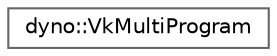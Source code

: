 digraph "Graphical Class Hierarchy"
{
 // LATEX_PDF_SIZE
  bgcolor="transparent";
  edge [fontname=Helvetica,fontsize=10,labelfontname=Helvetica,labelfontsize=10];
  node [fontname=Helvetica,fontsize=10,shape=box,height=0.2,width=0.4];
  rankdir="LR";
  Node0 [id="Node000000",label="dyno::VkMultiProgram",height=0.2,width=0.4,color="grey40", fillcolor="white", style="filled",URL="$classdyno_1_1_vk_multi_program.html",tooltip=" "];
}
